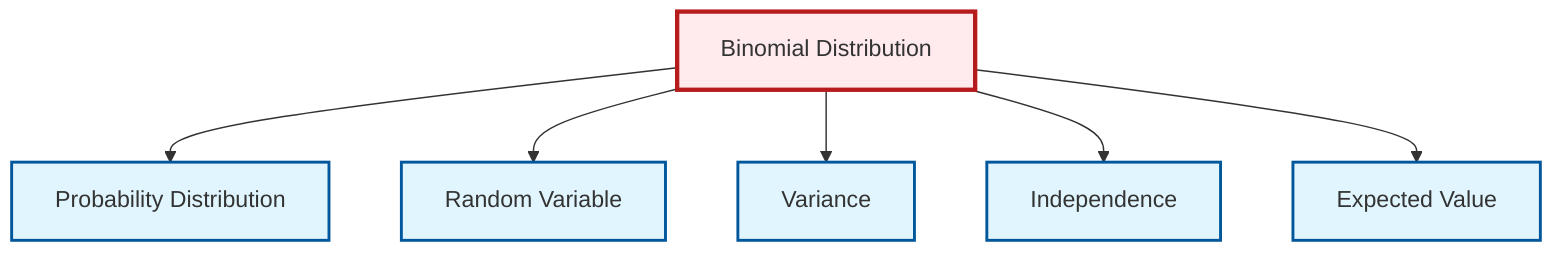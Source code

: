 graph TD
    classDef definition fill:#e1f5fe,stroke:#01579b,stroke-width:2px
    classDef theorem fill:#f3e5f5,stroke:#4a148c,stroke-width:2px
    classDef axiom fill:#fff3e0,stroke:#e65100,stroke-width:2px
    classDef example fill:#e8f5e9,stroke:#1b5e20,stroke-width:2px
    classDef current fill:#ffebee,stroke:#b71c1c,stroke-width:3px
    def-independence["Independence"]:::definition
    def-probability-distribution["Probability Distribution"]:::definition
    def-expectation["Expected Value"]:::definition
    def-random-variable["Random Variable"]:::definition
    def-variance["Variance"]:::definition
    def-binomial-distribution["Binomial Distribution"]:::definition
    def-binomial-distribution --> def-probability-distribution
    def-binomial-distribution --> def-random-variable
    def-binomial-distribution --> def-variance
    def-binomial-distribution --> def-independence
    def-binomial-distribution --> def-expectation
    class def-binomial-distribution current